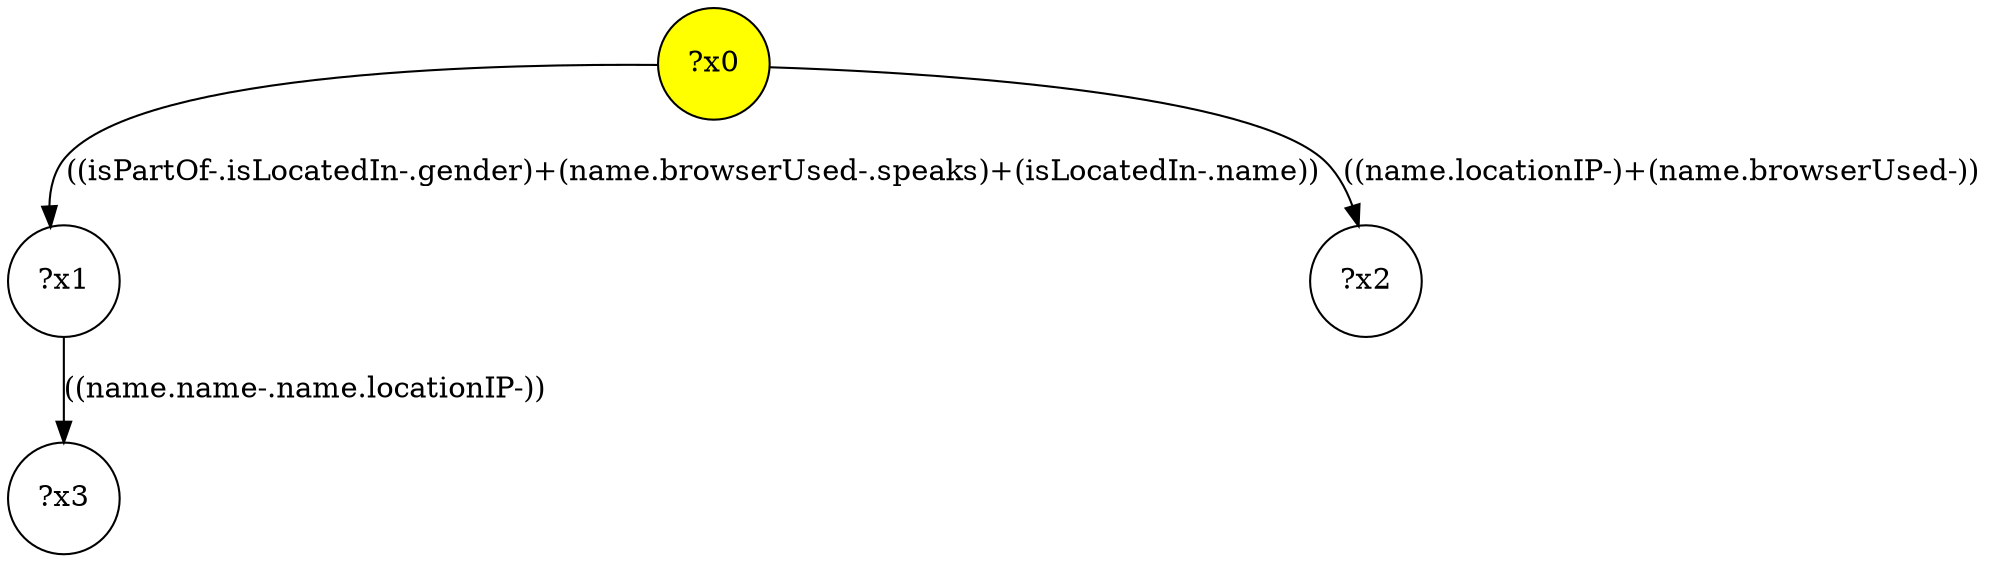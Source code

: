 digraph g {
	x0 [fillcolor="yellow", style="filled," shape=circle, label="?x0"];
	x1 [shape=circle, label="?x1"];
	x0 -> x1 [label="((isPartOf-.isLocatedIn-.gender)+(name.browserUsed-.speaks)+(isLocatedIn-.name))"];
	x2 [shape=circle, label="?x2"];
	x0 -> x2 [label="((name.locationIP-)+(name.browserUsed-))"];
	x3 [shape=circle, label="?x3"];
	x1 -> x3 [label="((name.name-.name.locationIP-))"];
}
